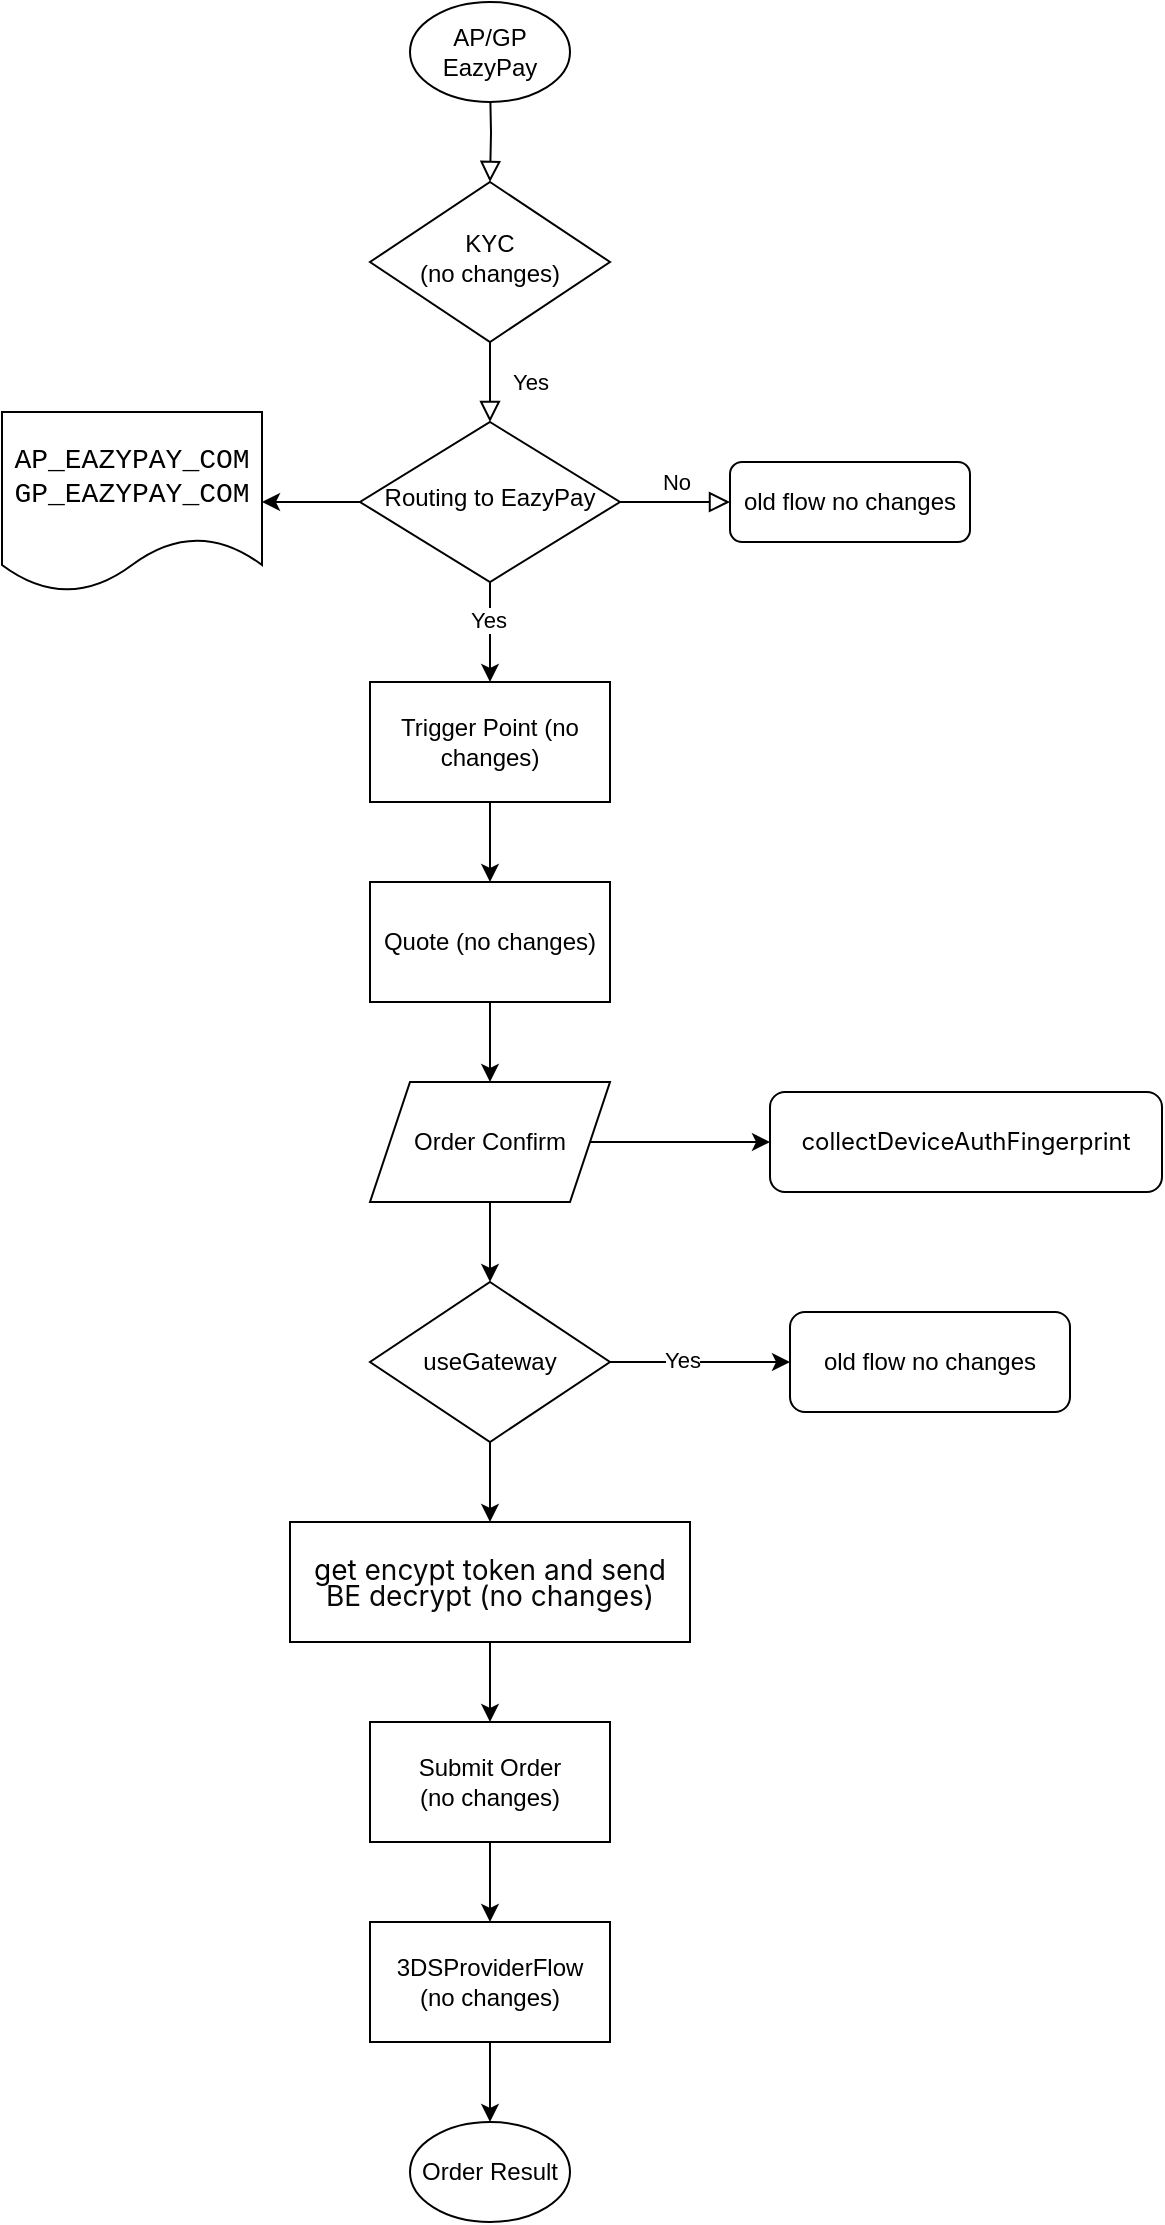 <mxfile version="26.2.14">
  <diagram id="C5RBs43oDa-KdzZeNtuy" name="Page-1">
    <mxGraphModel dx="1234" dy="736" grid="1" gridSize="10" guides="1" tooltips="1" connect="1" arrows="1" fold="1" page="1" pageScale="1" pageWidth="827" pageHeight="1169" math="0" shadow="0">
      <root>
        <mxCell id="WIyWlLk6GJQsqaUBKTNV-0" />
        <mxCell id="WIyWlLk6GJQsqaUBKTNV-1" parent="WIyWlLk6GJQsqaUBKTNV-0" />
        <mxCell id="WIyWlLk6GJQsqaUBKTNV-2" value="" style="rounded=0;html=1;jettySize=auto;orthogonalLoop=1;fontSize=11;endArrow=block;endFill=0;endSize=8;strokeWidth=1;shadow=0;labelBackgroundColor=none;edgeStyle=orthogonalEdgeStyle;" parent="WIyWlLk6GJQsqaUBKTNV-1" target="WIyWlLk6GJQsqaUBKTNV-6" edge="1">
          <mxGeometry relative="1" as="geometry">
            <mxPoint x="344" y="70" as="sourcePoint" />
          </mxGeometry>
        </mxCell>
        <mxCell id="WIyWlLk6GJQsqaUBKTNV-4" value="Yes" style="rounded=0;html=1;jettySize=auto;orthogonalLoop=1;fontSize=11;endArrow=block;endFill=0;endSize=8;strokeWidth=1;shadow=0;labelBackgroundColor=none;edgeStyle=orthogonalEdgeStyle;" parent="WIyWlLk6GJQsqaUBKTNV-1" source="WIyWlLk6GJQsqaUBKTNV-6" target="WIyWlLk6GJQsqaUBKTNV-10" edge="1">
          <mxGeometry y="20" relative="1" as="geometry">
            <mxPoint as="offset" />
          </mxGeometry>
        </mxCell>
        <mxCell id="WIyWlLk6GJQsqaUBKTNV-6" value="KYC&lt;div&gt;&lt;span style=&quot;text-wrap-mode: nowrap;&quot;&gt;(no changes)&lt;/span&gt;&lt;/div&gt;" style="rhombus;whiteSpace=wrap;html=1;shadow=0;fontFamily=Helvetica;fontSize=12;align=center;strokeWidth=1;spacing=6;spacingTop=-4;" parent="WIyWlLk6GJQsqaUBKTNV-1" vertex="1">
          <mxGeometry x="284" y="120" width="120" height="80" as="geometry" />
        </mxCell>
        <mxCell id="WIyWlLk6GJQsqaUBKTNV-9" value="No" style="edgeStyle=orthogonalEdgeStyle;rounded=0;html=1;jettySize=auto;orthogonalLoop=1;fontSize=11;endArrow=block;endFill=0;endSize=8;strokeWidth=1;shadow=0;labelBackgroundColor=none;" parent="WIyWlLk6GJQsqaUBKTNV-1" source="WIyWlLk6GJQsqaUBKTNV-10" target="WIyWlLk6GJQsqaUBKTNV-12" edge="1">
          <mxGeometry y="10" relative="1" as="geometry">
            <mxPoint as="offset" />
          </mxGeometry>
        </mxCell>
        <mxCell id="PJthDoJv0WFITbKWcrjk-26" value="" style="edgeStyle=orthogonalEdgeStyle;rounded=0;orthogonalLoop=1;jettySize=auto;html=1;" edge="1" parent="WIyWlLk6GJQsqaUBKTNV-1" source="WIyWlLk6GJQsqaUBKTNV-10" target="PJthDoJv0WFITbKWcrjk-25">
          <mxGeometry relative="1" as="geometry" />
        </mxCell>
        <mxCell id="PJthDoJv0WFITbKWcrjk-27" value="" style="edgeStyle=orthogonalEdgeStyle;rounded=0;orthogonalLoop=1;jettySize=auto;html=1;" edge="1" parent="WIyWlLk6GJQsqaUBKTNV-1" source="WIyWlLk6GJQsqaUBKTNV-10" target="PJthDoJv0WFITbKWcrjk-6">
          <mxGeometry relative="1" as="geometry" />
        </mxCell>
        <mxCell id="PJthDoJv0WFITbKWcrjk-29" value="Yes" style="edgeLabel;html=1;align=center;verticalAlign=middle;resizable=0;points=[];" vertex="1" connectable="0" parent="PJthDoJv0WFITbKWcrjk-27">
          <mxGeometry x="-0.24" y="-1" relative="1" as="geometry">
            <mxPoint as="offset" />
          </mxGeometry>
        </mxCell>
        <mxCell id="WIyWlLk6GJQsqaUBKTNV-10" value="Routing to EazyPay" style="rhombus;whiteSpace=wrap;html=1;shadow=0;fontFamily=Helvetica;fontSize=12;align=center;strokeWidth=1;spacing=6;spacingTop=-4;" parent="WIyWlLk6GJQsqaUBKTNV-1" vertex="1">
          <mxGeometry x="279" y="240" width="130" height="80" as="geometry" />
        </mxCell>
        <mxCell id="WIyWlLk6GJQsqaUBKTNV-12" value="old flow n&lt;span style=&quot;text-wrap-mode: nowrap;&quot;&gt;o changes&lt;/span&gt;" style="rounded=1;whiteSpace=wrap;html=1;fontSize=12;glass=0;strokeWidth=1;shadow=0;" parent="WIyWlLk6GJQsqaUBKTNV-1" vertex="1">
          <mxGeometry x="464" y="260" width="120" height="40" as="geometry" />
        </mxCell>
        <mxCell id="PJthDoJv0WFITbKWcrjk-21" value="" style="edgeStyle=orthogonalEdgeStyle;rounded=0;orthogonalLoop=1;jettySize=auto;html=1;" edge="1" parent="WIyWlLk6GJQsqaUBKTNV-1" source="PJthDoJv0WFITbKWcrjk-6" target="PJthDoJv0WFITbKWcrjk-20">
          <mxGeometry relative="1" as="geometry" />
        </mxCell>
        <mxCell id="PJthDoJv0WFITbKWcrjk-6" value="Trigger Point (n&lt;span style=&quot;text-wrap-mode: nowrap;&quot;&gt;o changes&lt;/span&gt;)" style="rounded=0;whiteSpace=wrap;html=1;" vertex="1" parent="WIyWlLk6GJQsqaUBKTNV-1">
          <mxGeometry x="284" y="370" width="120" height="60" as="geometry" />
        </mxCell>
        <mxCell id="PJthDoJv0WFITbKWcrjk-44" value="" style="edgeStyle=orthogonalEdgeStyle;rounded=0;orthogonalLoop=1;jettySize=auto;html=1;" edge="1" parent="WIyWlLk6GJQsqaUBKTNV-1" source="PJthDoJv0WFITbKWcrjk-20" target="PJthDoJv0WFITbKWcrjk-43">
          <mxGeometry relative="1" as="geometry" />
        </mxCell>
        <mxCell id="PJthDoJv0WFITbKWcrjk-20" value="Quote (n&lt;span style=&quot;text-wrap-mode: nowrap;&quot;&gt;o changes&lt;/span&gt;)" style="whiteSpace=wrap;html=1;rounded=0;" vertex="1" parent="WIyWlLk6GJQsqaUBKTNV-1">
          <mxGeometry x="284" y="470" width="120" height="60" as="geometry" />
        </mxCell>
        <mxCell id="PJthDoJv0WFITbKWcrjk-25" value="&lt;span style=&quot;text-wrap-mode: nowrap; font-family: Consolas, &amp;quot;Bitstream Vera Sans Mono&amp;quot;, &amp;quot;Courier New&amp;quot;, Courier, monospace; font-size: 14px; text-align: left; background-color: rgb(255, 255, 255);&quot;&gt;AP_EAZYPAY_COM&lt;/span&gt;&lt;div style=&quot;text-wrap-mode: nowrap;&quot;&gt;&lt;span style=&quot;font-family: Consolas, &amp;quot;Bitstream Vera Sans Mono&amp;quot;, &amp;quot;Courier New&amp;quot;, Courier, monospace; font-size: 14px; text-align: left; background-color: rgb(255, 255, 255);&quot;&gt;GP_EAZYPAY_COM&lt;/span&gt;&lt;/div&gt;" style="shape=document;whiteSpace=wrap;html=1;boundedLbl=1;" vertex="1" parent="WIyWlLk6GJQsqaUBKTNV-1">
          <mxGeometry x="100" y="235" width="130" height="90" as="geometry" />
        </mxCell>
        <mxCell id="PJthDoJv0WFITbKWcrjk-35" value="" style="edgeStyle=orthogonalEdgeStyle;rounded=0;orthogonalLoop=1;jettySize=auto;html=1;" edge="1" parent="WIyWlLk6GJQsqaUBKTNV-1" source="PJthDoJv0WFITbKWcrjk-30" target="PJthDoJv0WFITbKWcrjk-34">
          <mxGeometry relative="1" as="geometry" />
        </mxCell>
        <mxCell id="PJthDoJv0WFITbKWcrjk-36" value="Yes" style="edgeLabel;html=1;align=center;verticalAlign=middle;resizable=0;points=[];" vertex="1" connectable="0" parent="PJthDoJv0WFITbKWcrjk-35">
          <mxGeometry x="-0.2" y="1" relative="1" as="geometry">
            <mxPoint as="offset" />
          </mxGeometry>
        </mxCell>
        <mxCell id="PJthDoJv0WFITbKWcrjk-38" value="" style="edgeStyle=orthogonalEdgeStyle;rounded=0;orthogonalLoop=1;jettySize=auto;html=1;" edge="1" parent="WIyWlLk6GJQsqaUBKTNV-1" source="PJthDoJv0WFITbKWcrjk-30" target="PJthDoJv0WFITbKWcrjk-37">
          <mxGeometry relative="1" as="geometry" />
        </mxCell>
        <mxCell id="PJthDoJv0WFITbKWcrjk-30" value="useGateway" style="rhombus;whiteSpace=wrap;html=1;rounded=0;" vertex="1" parent="WIyWlLk6GJQsqaUBKTNV-1">
          <mxGeometry x="284" y="670" width="120" height="80" as="geometry" />
        </mxCell>
        <mxCell id="PJthDoJv0WFITbKWcrjk-34" value="old flow n&lt;span style=&quot;text-wrap-mode: nowrap;&quot;&gt;o changes&lt;/span&gt;" style="rounded=1;whiteSpace=wrap;html=1;fontSize=12;glass=0;strokeWidth=1;shadow=0;" vertex="1" parent="WIyWlLk6GJQsqaUBKTNV-1">
          <mxGeometry x="494" y="685" width="140" height="50" as="geometry" />
        </mxCell>
        <mxCell id="PJthDoJv0WFITbKWcrjk-50" value="" style="edgeStyle=orthogonalEdgeStyle;rounded=0;orthogonalLoop=1;jettySize=auto;html=1;" edge="1" parent="WIyWlLk6GJQsqaUBKTNV-1" source="PJthDoJv0WFITbKWcrjk-37" target="PJthDoJv0WFITbKWcrjk-49">
          <mxGeometry relative="1" as="geometry" />
        </mxCell>
        <mxCell id="PJthDoJv0WFITbKWcrjk-37" value="&lt;div style=&quot;background-color: rgb(255, 255, 255); color: rgb(8, 8, 8);&quot;&gt;&lt;pre style=&quot;line-height: 100%;&quot;&gt;&lt;pre style=&quot;text-align: center;&quot;&gt;&lt;span style=&quot;color: rgb(0, 0, 0); font-family: -apple-system, &amp;quot;system-ui&amp;quot;, &amp;quot;Segoe UI&amp;quot;, Roboto, Oxygen, Ubuntu, &amp;quot;Fira Sans&amp;quot;, &amp;quot;Droid Sans&amp;quot;, &amp;quot;Helvetica Neue&amp;quot;, sans-serif; font-size: 14px; text-align: left; white-space: normal;&quot;&gt;get&amp;nbsp;&lt;/span&gt;&lt;font face=&quot;-apple-system, system-ui, Segoe UI, Roboto, Oxygen, Ubuntu, Fira Sans, Droid Sans, Helvetica Neue, sans-serif&quot;&gt;&lt;span style=&quot;font-size: 14px; white-space: normal;&quot;&gt;encypt token and send BE&amp;nbsp;decrypt (no changes)&lt;/span&gt;&lt;/font&gt;&lt;/pre&gt;&lt;/pre&gt;&lt;/div&gt;" style="html=1;rounded=0;align=center;whiteSpace=wrap;" vertex="1" parent="WIyWlLk6GJQsqaUBKTNV-1">
          <mxGeometry x="244" y="790" width="200" height="60" as="geometry" />
        </mxCell>
        <mxCell id="PJthDoJv0WFITbKWcrjk-45" value="" style="edgeStyle=orthogonalEdgeStyle;rounded=0;orthogonalLoop=1;jettySize=auto;html=1;" edge="1" parent="WIyWlLk6GJQsqaUBKTNV-1" source="PJthDoJv0WFITbKWcrjk-43">
          <mxGeometry relative="1" as="geometry">
            <mxPoint x="484" y="600" as="targetPoint" />
          </mxGeometry>
        </mxCell>
        <mxCell id="PJthDoJv0WFITbKWcrjk-46" value="" style="edgeStyle=orthogonalEdgeStyle;rounded=0;orthogonalLoop=1;jettySize=auto;html=1;" edge="1" parent="WIyWlLk6GJQsqaUBKTNV-1" source="PJthDoJv0WFITbKWcrjk-43" target="PJthDoJv0WFITbKWcrjk-30">
          <mxGeometry relative="1" as="geometry" />
        </mxCell>
        <mxCell id="PJthDoJv0WFITbKWcrjk-43" value="Order Confirm" style="shape=parallelogram;perimeter=parallelogramPerimeter;whiteSpace=wrap;html=1;fixedSize=1;" vertex="1" parent="WIyWlLk6GJQsqaUBKTNV-1">
          <mxGeometry x="284" y="570" width="120" height="60" as="geometry" />
        </mxCell>
        <mxCell id="PJthDoJv0WFITbKWcrjk-47" value="&lt;div style=&quot;text-align: left;&quot;&gt;&lt;font face=&quot;-apple-system, system-ui, Segoe UI, Roboto, Oxygen, Ubuntu, Fira Sans, Droid Sans, Helvetica Neue, sans-serif&quot;&gt;collectDeviceAuthFingerprint&lt;/font&gt;&lt;/div&gt;" style="rounded=1;whiteSpace=wrap;html=1;" vertex="1" parent="WIyWlLk6GJQsqaUBKTNV-1">
          <mxGeometry x="484" y="575" width="196" height="50" as="geometry" />
        </mxCell>
        <mxCell id="PJthDoJv0WFITbKWcrjk-52" value="" style="edgeStyle=orthogonalEdgeStyle;rounded=0;orthogonalLoop=1;jettySize=auto;html=1;" edge="1" parent="WIyWlLk6GJQsqaUBKTNV-1" source="PJthDoJv0WFITbKWcrjk-49" target="PJthDoJv0WFITbKWcrjk-51">
          <mxGeometry relative="1" as="geometry" />
        </mxCell>
        <mxCell id="PJthDoJv0WFITbKWcrjk-49" value="Submit Order&lt;br&gt;(no changes)" style="whiteSpace=wrap;html=1;rounded=0;" vertex="1" parent="WIyWlLk6GJQsqaUBKTNV-1">
          <mxGeometry x="284" y="890" width="120" height="60" as="geometry" />
        </mxCell>
        <mxCell id="PJthDoJv0WFITbKWcrjk-55" value="" style="edgeStyle=orthogonalEdgeStyle;rounded=0;orthogonalLoop=1;jettySize=auto;html=1;" edge="1" parent="WIyWlLk6GJQsqaUBKTNV-1" source="PJthDoJv0WFITbKWcrjk-51" target="PJthDoJv0WFITbKWcrjk-54">
          <mxGeometry relative="1" as="geometry" />
        </mxCell>
        <mxCell id="PJthDoJv0WFITbKWcrjk-51" value="3DSProviderFlow&lt;br&gt;(no changes)" style="whiteSpace=wrap;html=1;rounded=0;" vertex="1" parent="WIyWlLk6GJQsqaUBKTNV-1">
          <mxGeometry x="284" y="990" width="120" height="60" as="geometry" />
        </mxCell>
        <mxCell id="PJthDoJv0WFITbKWcrjk-54" value="Order Result" style="ellipse;whiteSpace=wrap;html=1;rounded=0;" vertex="1" parent="WIyWlLk6GJQsqaUBKTNV-1">
          <mxGeometry x="304" y="1090" width="80" height="50" as="geometry" />
        </mxCell>
        <mxCell id="PJthDoJv0WFITbKWcrjk-61" value="AP/GP EazyPay" style="ellipse;whiteSpace=wrap;html=1;rounded=0;" vertex="1" parent="WIyWlLk6GJQsqaUBKTNV-1">
          <mxGeometry x="304" y="30" width="80" height="50" as="geometry" />
        </mxCell>
      </root>
    </mxGraphModel>
  </diagram>
</mxfile>
